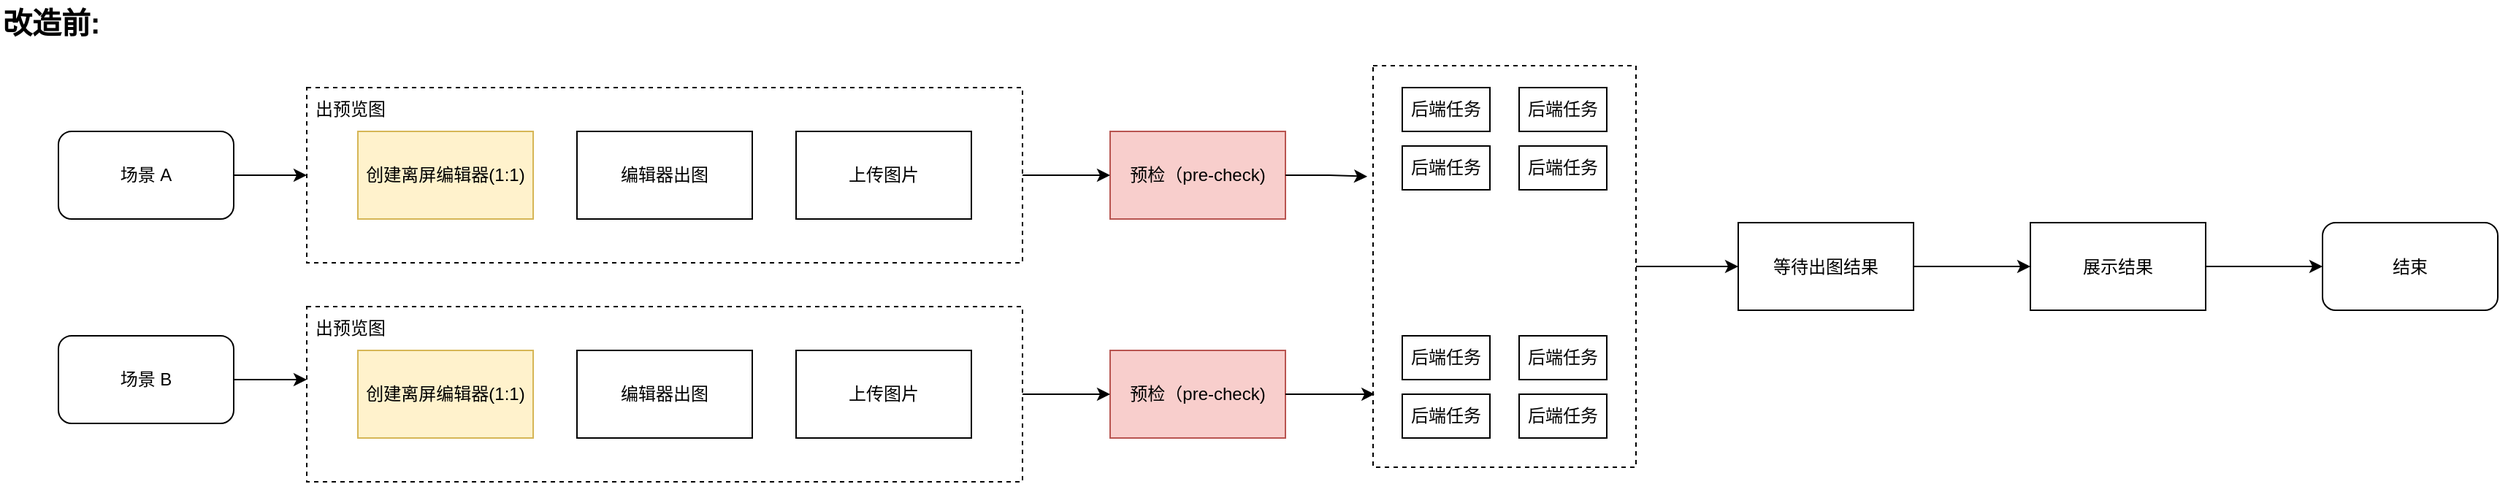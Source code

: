 <mxfile version="22.1.16" type="github">
  <diagram name="第 1 页" id="fkjW8UunRYdJNeXOU5RV">
    <mxGraphModel dx="1945" dy="1027" grid="1" gridSize="10" guides="1" tooltips="1" connect="1" arrows="1" fold="1" page="1" pageScale="1" pageWidth="1169" pageHeight="827" math="0" shadow="0">
      <root>
        <mxCell id="0" />
        <mxCell id="1" parent="0" />
        <mxCell id="wxZWbj22FyVnD0hNK-dn-17" style="edgeStyle=orthogonalEdgeStyle;rounded=0;orthogonalLoop=1;jettySize=auto;html=1;exitX=1;exitY=0.5;exitDx=0;exitDy=0;entryX=0;entryY=0.5;entryDx=0;entryDy=0;" edge="1" parent="1" source="wxZWbj22FyVnD0hNK-dn-1" target="wxZWbj22FyVnD0hNK-dn-7">
          <mxGeometry relative="1" as="geometry" />
        </mxCell>
        <mxCell id="wxZWbj22FyVnD0hNK-dn-1" value="场景 A" style="rounded=1;whiteSpace=wrap;html=1;" vertex="1" parent="1">
          <mxGeometry x="40" y="90" width="120" height="60" as="geometry" />
        </mxCell>
        <mxCell id="wxZWbj22FyVnD0hNK-dn-2" value="场景 B" style="rounded=1;whiteSpace=wrap;html=1;" vertex="1" parent="1">
          <mxGeometry x="40" y="230" width="120" height="60" as="geometry" />
        </mxCell>
        <mxCell id="wxZWbj22FyVnD0hNK-dn-3" value="改造前:" style="text;html=1;strokeColor=none;fillColor=none;align=left;verticalAlign=middle;whiteSpace=wrap;rounded=0;fontStyle=1;fontSize=20;" vertex="1" parent="1">
          <mxGeometry width="100" height="30" as="geometry" />
        </mxCell>
        <mxCell id="wxZWbj22FyVnD0hNK-dn-9" value="" style="group" vertex="1" connectable="0" parent="1">
          <mxGeometry x="210" y="60" width="490" height="120" as="geometry" />
        </mxCell>
        <mxCell id="wxZWbj22FyVnD0hNK-dn-7" value="" style="rounded=0;whiteSpace=wrap;html=1;dashed=1;" vertex="1" parent="wxZWbj22FyVnD0hNK-dn-9">
          <mxGeometry width="490" height="120" as="geometry" />
        </mxCell>
        <mxCell id="wxZWbj22FyVnD0hNK-dn-4" value="创建离屏编辑器(1:1)" style="rounded=0;whiteSpace=wrap;html=1;fillColor=#fff2cc;strokeColor=#d6b656;" vertex="1" parent="wxZWbj22FyVnD0hNK-dn-9">
          <mxGeometry x="35" y="30" width="120" height="60" as="geometry" />
        </mxCell>
        <mxCell id="wxZWbj22FyVnD0hNK-dn-5" value="编辑器出图" style="rounded=0;whiteSpace=wrap;html=1;" vertex="1" parent="wxZWbj22FyVnD0hNK-dn-9">
          <mxGeometry x="185" y="30" width="120" height="60" as="geometry" />
        </mxCell>
        <mxCell id="wxZWbj22FyVnD0hNK-dn-6" value="上传图片" style="rounded=0;whiteSpace=wrap;html=1;" vertex="1" parent="wxZWbj22FyVnD0hNK-dn-9">
          <mxGeometry x="335" y="30" width="120" height="60" as="geometry" />
        </mxCell>
        <mxCell id="wxZWbj22FyVnD0hNK-dn-8" value="出预览图" style="text;html=1;strokeColor=none;fillColor=none;align=center;verticalAlign=middle;whiteSpace=wrap;rounded=0;" vertex="1" parent="wxZWbj22FyVnD0hNK-dn-9">
          <mxGeometry width="60" height="30" as="geometry" />
        </mxCell>
        <mxCell id="wxZWbj22FyVnD0hNK-dn-10" value="" style="group" vertex="1" connectable="0" parent="1">
          <mxGeometry x="210" y="210" width="490" height="120" as="geometry" />
        </mxCell>
        <mxCell id="wxZWbj22FyVnD0hNK-dn-11" value="" style="rounded=0;whiteSpace=wrap;html=1;dashed=1;" vertex="1" parent="wxZWbj22FyVnD0hNK-dn-10">
          <mxGeometry width="490" height="120" as="geometry" />
        </mxCell>
        <mxCell id="wxZWbj22FyVnD0hNK-dn-12" value="创建离屏编辑器(1:1)" style="rounded=0;whiteSpace=wrap;html=1;fillColor=#fff2cc;strokeColor=#d6b656;" vertex="1" parent="wxZWbj22FyVnD0hNK-dn-10">
          <mxGeometry x="35" y="30" width="120" height="60" as="geometry" />
        </mxCell>
        <mxCell id="wxZWbj22FyVnD0hNK-dn-13" value="编辑器出图" style="rounded=0;whiteSpace=wrap;html=1;" vertex="1" parent="wxZWbj22FyVnD0hNK-dn-10">
          <mxGeometry x="185" y="30" width="120" height="60" as="geometry" />
        </mxCell>
        <mxCell id="wxZWbj22FyVnD0hNK-dn-14" value="上传图片" style="rounded=0;whiteSpace=wrap;html=1;" vertex="1" parent="wxZWbj22FyVnD0hNK-dn-10">
          <mxGeometry x="335" y="30" width="120" height="60" as="geometry" />
        </mxCell>
        <mxCell id="wxZWbj22FyVnD0hNK-dn-15" value="出预览图" style="text;html=1;strokeColor=none;fillColor=none;align=center;verticalAlign=middle;whiteSpace=wrap;rounded=0;" vertex="1" parent="wxZWbj22FyVnD0hNK-dn-10">
          <mxGeometry width="60" height="30" as="geometry" />
        </mxCell>
        <mxCell id="wxZWbj22FyVnD0hNK-dn-18" style="edgeStyle=orthogonalEdgeStyle;rounded=0;orthogonalLoop=1;jettySize=auto;html=1;exitX=1;exitY=0.5;exitDx=0;exitDy=0;entryX=0;entryY=0.417;entryDx=0;entryDy=0;entryPerimeter=0;" edge="1" parent="1" source="wxZWbj22FyVnD0hNK-dn-2" target="wxZWbj22FyVnD0hNK-dn-11">
          <mxGeometry relative="1" as="geometry" />
        </mxCell>
        <mxCell id="wxZWbj22FyVnD0hNK-dn-19" value="预检（pre-check)" style="rounded=0;whiteSpace=wrap;html=1;fillColor=#f8cecc;strokeColor=#b85450;" vertex="1" parent="1">
          <mxGeometry x="760" y="90" width="120" height="60" as="geometry" />
        </mxCell>
        <mxCell id="wxZWbj22FyVnD0hNK-dn-20" value="预检（pre-check)" style="rounded=0;whiteSpace=wrap;html=1;fillColor=#f8cecc;strokeColor=#b85450;" vertex="1" parent="1">
          <mxGeometry x="760" y="240" width="120" height="60" as="geometry" />
        </mxCell>
        <mxCell id="wxZWbj22FyVnD0hNK-dn-21" style="edgeStyle=orthogonalEdgeStyle;rounded=0;orthogonalLoop=1;jettySize=auto;html=1;exitX=1;exitY=0.5;exitDx=0;exitDy=0;entryX=0;entryY=0.5;entryDx=0;entryDy=0;" edge="1" parent="1" source="wxZWbj22FyVnD0hNK-dn-11" target="wxZWbj22FyVnD0hNK-dn-20">
          <mxGeometry relative="1" as="geometry" />
        </mxCell>
        <mxCell id="wxZWbj22FyVnD0hNK-dn-22" style="edgeStyle=orthogonalEdgeStyle;rounded=0;orthogonalLoop=1;jettySize=auto;html=1;exitX=1;exitY=0.5;exitDx=0;exitDy=0;entryX=0;entryY=0.5;entryDx=0;entryDy=0;" edge="1" parent="1" source="wxZWbj22FyVnD0hNK-dn-7" target="wxZWbj22FyVnD0hNK-dn-19">
          <mxGeometry relative="1" as="geometry" />
        </mxCell>
        <mxCell id="wxZWbj22FyVnD0hNK-dn-37" style="edgeStyle=orthogonalEdgeStyle;rounded=0;orthogonalLoop=1;jettySize=auto;html=1;exitX=1;exitY=0.5;exitDx=0;exitDy=0;entryX=0;entryY=0.5;entryDx=0;entryDy=0;" edge="1" parent="1" source="wxZWbj22FyVnD0hNK-dn-23" target="wxZWbj22FyVnD0hNK-dn-34">
          <mxGeometry relative="1" as="geometry" />
        </mxCell>
        <mxCell id="wxZWbj22FyVnD0hNK-dn-23" value="" style="rounded=0;whiteSpace=wrap;html=1;dashed=1;" vertex="1" parent="1">
          <mxGeometry x="940" y="45" width="180" height="275" as="geometry" />
        </mxCell>
        <mxCell id="wxZWbj22FyVnD0hNK-dn-24" value="后端任务" style="rounded=0;whiteSpace=wrap;html=1;" vertex="1" parent="1">
          <mxGeometry x="960" y="60" width="60" height="30" as="geometry" />
        </mxCell>
        <mxCell id="wxZWbj22FyVnD0hNK-dn-25" value="后端任务" style="rounded=0;whiteSpace=wrap;html=1;" vertex="1" parent="1">
          <mxGeometry x="1040" y="60" width="60" height="30" as="geometry" />
        </mxCell>
        <mxCell id="wxZWbj22FyVnD0hNK-dn-26" value="后端任务" style="rounded=0;whiteSpace=wrap;html=1;" vertex="1" parent="1">
          <mxGeometry x="960" y="100" width="60" height="30" as="geometry" />
        </mxCell>
        <mxCell id="wxZWbj22FyVnD0hNK-dn-27" value="后端任务" style="rounded=0;whiteSpace=wrap;html=1;" vertex="1" parent="1">
          <mxGeometry x="1040" y="100" width="60" height="30" as="geometry" />
        </mxCell>
        <mxCell id="wxZWbj22FyVnD0hNK-dn-28" value="后端任务" style="rounded=0;whiteSpace=wrap;html=1;" vertex="1" parent="1">
          <mxGeometry x="960" y="230" width="60" height="30" as="geometry" />
        </mxCell>
        <mxCell id="wxZWbj22FyVnD0hNK-dn-29" value="后端任务" style="rounded=0;whiteSpace=wrap;html=1;" vertex="1" parent="1">
          <mxGeometry x="1040" y="230" width="60" height="30" as="geometry" />
        </mxCell>
        <mxCell id="wxZWbj22FyVnD0hNK-dn-30" value="后端任务" style="rounded=0;whiteSpace=wrap;html=1;" vertex="1" parent="1">
          <mxGeometry x="960" y="270" width="60" height="30" as="geometry" />
        </mxCell>
        <mxCell id="wxZWbj22FyVnD0hNK-dn-31" value="后端任务" style="rounded=0;whiteSpace=wrap;html=1;" vertex="1" parent="1">
          <mxGeometry x="1040" y="270" width="60" height="30" as="geometry" />
        </mxCell>
        <mxCell id="wxZWbj22FyVnD0hNK-dn-32" style="edgeStyle=orthogonalEdgeStyle;rounded=0;orthogonalLoop=1;jettySize=auto;html=1;exitX=1;exitY=0.5;exitDx=0;exitDy=0;entryX=-0.022;entryY=0.276;entryDx=0;entryDy=0;entryPerimeter=0;" edge="1" parent="1" source="wxZWbj22FyVnD0hNK-dn-19" target="wxZWbj22FyVnD0hNK-dn-23">
          <mxGeometry relative="1" as="geometry" />
        </mxCell>
        <mxCell id="wxZWbj22FyVnD0hNK-dn-33" style="edgeStyle=orthogonalEdgeStyle;rounded=0;orthogonalLoop=1;jettySize=auto;html=1;exitX=1;exitY=0.5;exitDx=0;exitDy=0;entryX=0.006;entryY=0.818;entryDx=0;entryDy=0;entryPerimeter=0;" edge="1" parent="1" source="wxZWbj22FyVnD0hNK-dn-20" target="wxZWbj22FyVnD0hNK-dn-23">
          <mxGeometry relative="1" as="geometry" />
        </mxCell>
        <mxCell id="wxZWbj22FyVnD0hNK-dn-38" style="edgeStyle=orthogonalEdgeStyle;rounded=0;orthogonalLoop=1;jettySize=auto;html=1;exitX=1;exitY=0.5;exitDx=0;exitDy=0;entryX=0;entryY=0.5;entryDx=0;entryDy=0;" edge="1" parent="1" source="wxZWbj22FyVnD0hNK-dn-34" target="wxZWbj22FyVnD0hNK-dn-35">
          <mxGeometry relative="1" as="geometry" />
        </mxCell>
        <mxCell id="wxZWbj22FyVnD0hNK-dn-34" value="等待出图结果" style="rounded=0;whiteSpace=wrap;html=1;" vertex="1" parent="1">
          <mxGeometry x="1190" y="152.5" width="120" height="60" as="geometry" />
        </mxCell>
        <mxCell id="wxZWbj22FyVnD0hNK-dn-39" style="edgeStyle=orthogonalEdgeStyle;rounded=0;orthogonalLoop=1;jettySize=auto;html=1;exitX=1;exitY=0.5;exitDx=0;exitDy=0;entryX=0;entryY=0.5;entryDx=0;entryDy=0;" edge="1" parent="1" source="wxZWbj22FyVnD0hNK-dn-35" target="wxZWbj22FyVnD0hNK-dn-36">
          <mxGeometry relative="1" as="geometry" />
        </mxCell>
        <mxCell id="wxZWbj22FyVnD0hNK-dn-35" value="展示结果" style="rounded=0;whiteSpace=wrap;html=1;" vertex="1" parent="1">
          <mxGeometry x="1390" y="152.5" width="120" height="60" as="geometry" />
        </mxCell>
        <mxCell id="wxZWbj22FyVnD0hNK-dn-36" value="结束" style="rounded=1;whiteSpace=wrap;html=1;" vertex="1" parent="1">
          <mxGeometry x="1590" y="152.5" width="120" height="60" as="geometry" />
        </mxCell>
      </root>
    </mxGraphModel>
  </diagram>
</mxfile>
